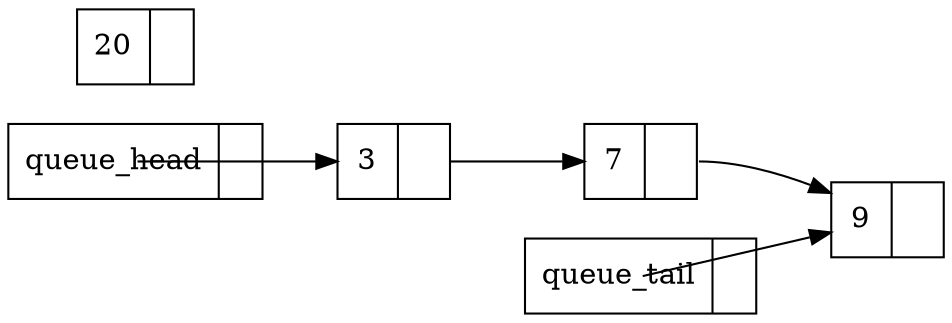 digraph queue {
        rankdir=LR;
        node [shape=record];
        head [label="{ queue_head | <next>  }"]
        tail [label="{ queue_tail | <next>  }"]
        //null [shape=none, label="null"];
        //null2 [shape=none, label="null"];
        a[label="{ 3 | <next>  }"]
        b[label="{ 7 | <next>  }"]
        c[label="{ 9 | <next>  }"]
        d[label="{ 20 | <next>  }"]
        head -> a [arrowtail=vee,  tailclip=false];
        tail -> c [arrowtail=vee,  tailclip=false];
        a:next -> b [arrowtail=vee,  tailclip=false];
        b:next -> c [arrowtail=vee,  tailclip=false];
}

